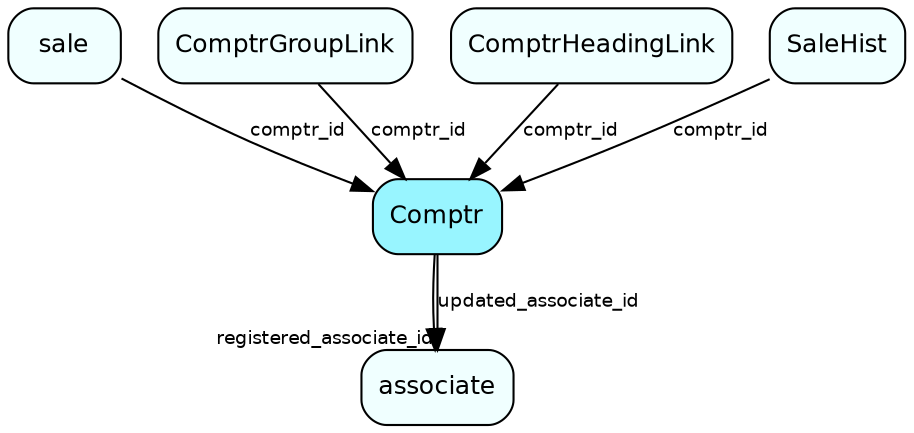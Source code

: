 digraph Comptr  {
node [shape = box style="rounded, filled" fontname = "Helvetica" fontsize = "12" ]
edge [fontname = "Helvetica" fontsize = "9"]

Comptr[fillcolor = "cadetblue1"]
associate[fillcolor = "azure1"]
sale[fillcolor = "azure1"]
ComptrGroupLink[fillcolor = "azure1"]
ComptrHeadingLink[fillcolor = "azure1"]
SaleHist[fillcolor = "azure1"]
Comptr -> associate [headlabel = "registered_associate_id"]
Comptr -> associate [label = "updated_associate_id"]
sale -> Comptr [label = "comptr_id"]
ComptrGroupLink -> Comptr [label = "comptr_id"]
ComptrHeadingLink -> Comptr [label = "comptr_id"]
SaleHist -> Comptr [label = "comptr_id"]
}

